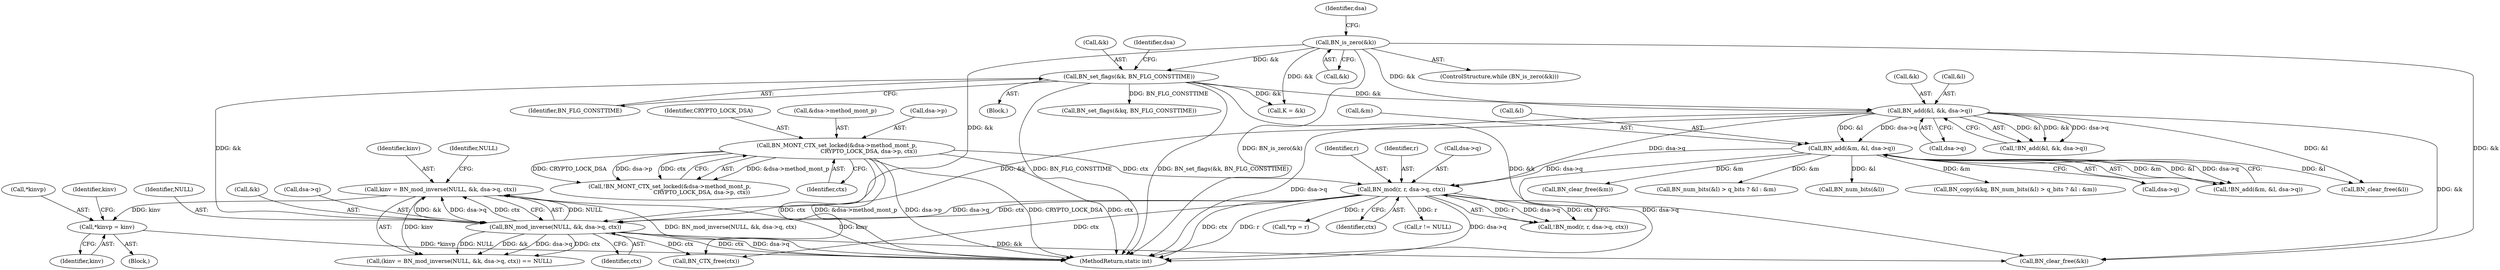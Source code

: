 digraph "0_openssl_43e6a58d4991a451daf4891ff05a48735df871ac@pointer" {
"1000349" [label="(Call,*kinvp = kinv)"];
"1000329" [label="(Call,kinv = BN_mod_inverse(NULL, &k, dsa->q, ctx))"];
"1000331" [label="(Call,BN_mod_inverse(NULL, &k, dsa->q, ctx))"];
"1000270" [label="(Call,BN_add(&l, &k, dsa->q))"];
"1000222" [label="(Call,BN_is_zero(&k))"];
"1000234" [label="(Call,BN_set_flags(&k, BN_FLG_CONSTTIME))"];
"1000319" [label="(Call,BN_mod(r, r, dsa->q, ctx))"];
"1000280" [label="(Call,BN_add(&m, &l, dsa->q))"];
"1000247" [label="(Call,BN_MONT_CTX_set_locked(&dsa->method_mont_p,\n                                    CRYPTO_LOCK_DSA, dsa->p, ctx))"];
"1000285" [label="(Call,dsa->q)"];
"1000331" [label="(Call,BN_mod_inverse(NULL, &k, dsa->q, ctx))"];
"1000273" [label="(Call,&k)"];
"1000391" [label="(Call,BN_clear_free(&k))"];
"1000354" [label="(Identifier,kinv)"];
"1000279" [label="(Call,!BN_add(&m, &l, dsa->q))"];
"1000237" [label="(Identifier,BN_FLG_CONSTTIME)"];
"1000335" [label="(Call,dsa->q)"];
"1000320" [label="(Identifier,r)"];
"1000281" [label="(Call,&m)"];
"1000222" [label="(Call,BN_is_zero(&k))"];
"1000223" [label="(Call,&k)"];
"1000256" [label="(Identifier,ctx)"];
"1000233" [label="(Block,)"];
"1000389" [label="(Call,BN_CTX_free(ctx))"];
"1000318" [label="(Call,!BN_mod(r, r, dsa->q, ctx))"];
"1000110" [label="(Block,)"];
"1000303" [label="(Call,BN_set_flags(&kq, BN_FLG_CONSTTIME))"];
"1000283" [label="(Call,&l)"];
"1000319" [label="(Call,BN_mod(r, r, dsa->q, ctx))"];
"1000252" [label="(Identifier,CRYPTO_LOCK_DSA)"];
"1000271" [label="(Call,&l)"];
"1000364" [label="(Call,*rp = r)"];
"1000325" [label="(Identifier,ctx)"];
"1000280" [label="(Call,BN_add(&m, &l, dsa->q))"];
"1000248" [label="(Call,&dsa->method_mont_p)"];
"1000329" [label="(Call,kinv = BN_mod_inverse(NULL, &k, dsa->q, ctx))"];
"1000275" [label="(Call,dsa->q)"];
"1000235" [label="(Call,&k)"];
"1000405" [label="(MethodReturn,static int)"];
"1000380" [label="(Call,r != NULL)"];
"1000397" [label="(Call,BN_clear_free(&l))"];
"1000221" [label="(ControlStructure,while (BN_is_zero(&k)))"];
"1000229" [label="(Identifier,dsa)"];
"1000253" [label="(Call,dsa->p)"];
"1000339" [label="(Identifier,NULL)"];
"1000400" [label="(Call,BN_clear_free(&m))"];
"1000321" [label="(Identifier,r)"];
"1000292" [label="(Call,BN_num_bits(&l) > q_bits ? &l : &m)"];
"1000241" [label="(Identifier,dsa)"];
"1000269" [label="(Call,!BN_add(&l, &k, dsa->q))"];
"1000349" [label="(Call,*kinvp = kinv)"];
"1000247" [label="(Call,BN_MONT_CTX_set_locked(&dsa->method_mont_p,\n                                    CRYPTO_LOCK_DSA, dsa->p, ctx))"];
"1000246" [label="(Call,!BN_MONT_CTX_set_locked(&dsa->method_mont_p,\n                                    CRYPTO_LOCK_DSA, dsa->p, ctx))"];
"1000234" [label="(Call,BN_set_flags(&k, BN_FLG_CONSTTIME))"];
"1000313" [label="(Call,K = &k)"];
"1000322" [label="(Call,dsa->q)"];
"1000338" [label="(Identifier,ctx)"];
"1000294" [label="(Call,BN_num_bits(&l))"];
"1000289" [label="(Call,BN_copy(&kq, BN_num_bits(&l) > q_bits ? &l : &m))"];
"1000352" [label="(Identifier,kinv)"];
"1000350" [label="(Call,*kinvp)"];
"1000330" [label="(Identifier,kinv)"];
"1000332" [label="(Identifier,NULL)"];
"1000333" [label="(Call,&k)"];
"1000328" [label="(Call,(kinv = BN_mod_inverse(NULL, &k, dsa->q, ctx)) == NULL)"];
"1000270" [label="(Call,BN_add(&l, &k, dsa->q))"];
"1000349" -> "1000110"  [label="AST: "];
"1000349" -> "1000352"  [label="CFG: "];
"1000350" -> "1000349"  [label="AST: "];
"1000352" -> "1000349"  [label="AST: "];
"1000354" -> "1000349"  [label="CFG: "];
"1000349" -> "1000405"  [label="DDG: *kinvp"];
"1000329" -> "1000349"  [label="DDG: kinv"];
"1000329" -> "1000328"  [label="AST: "];
"1000329" -> "1000331"  [label="CFG: "];
"1000330" -> "1000329"  [label="AST: "];
"1000331" -> "1000329"  [label="AST: "];
"1000339" -> "1000329"  [label="CFG: "];
"1000329" -> "1000405"  [label="DDG: BN_mod_inverse(NULL, &k, dsa->q, ctx)"];
"1000329" -> "1000405"  [label="DDG: kinv"];
"1000329" -> "1000328"  [label="DDG: kinv"];
"1000331" -> "1000329"  [label="DDG: NULL"];
"1000331" -> "1000329"  [label="DDG: &k"];
"1000331" -> "1000329"  [label="DDG: dsa->q"];
"1000331" -> "1000329"  [label="DDG: ctx"];
"1000331" -> "1000338"  [label="CFG: "];
"1000332" -> "1000331"  [label="AST: "];
"1000333" -> "1000331"  [label="AST: "];
"1000335" -> "1000331"  [label="AST: "];
"1000338" -> "1000331"  [label="AST: "];
"1000331" -> "1000405"  [label="DDG: ctx"];
"1000331" -> "1000405"  [label="DDG: dsa->q"];
"1000331" -> "1000328"  [label="DDG: NULL"];
"1000331" -> "1000328"  [label="DDG: &k"];
"1000331" -> "1000328"  [label="DDG: dsa->q"];
"1000331" -> "1000328"  [label="DDG: ctx"];
"1000270" -> "1000331"  [label="DDG: &k"];
"1000222" -> "1000331"  [label="DDG: &k"];
"1000234" -> "1000331"  [label="DDG: &k"];
"1000319" -> "1000331"  [label="DDG: dsa->q"];
"1000319" -> "1000331"  [label="DDG: ctx"];
"1000331" -> "1000389"  [label="DDG: ctx"];
"1000331" -> "1000391"  [label="DDG: &k"];
"1000270" -> "1000269"  [label="AST: "];
"1000270" -> "1000275"  [label="CFG: "];
"1000271" -> "1000270"  [label="AST: "];
"1000273" -> "1000270"  [label="AST: "];
"1000275" -> "1000270"  [label="AST: "];
"1000269" -> "1000270"  [label="CFG: "];
"1000270" -> "1000405"  [label="DDG: dsa->q"];
"1000270" -> "1000269"  [label="DDG: &l"];
"1000270" -> "1000269"  [label="DDG: &k"];
"1000270" -> "1000269"  [label="DDG: dsa->q"];
"1000222" -> "1000270"  [label="DDG: &k"];
"1000234" -> "1000270"  [label="DDG: &k"];
"1000270" -> "1000280"  [label="DDG: &l"];
"1000270" -> "1000280"  [label="DDG: dsa->q"];
"1000270" -> "1000319"  [label="DDG: dsa->q"];
"1000270" -> "1000391"  [label="DDG: &k"];
"1000270" -> "1000397"  [label="DDG: &l"];
"1000222" -> "1000221"  [label="AST: "];
"1000222" -> "1000223"  [label="CFG: "];
"1000223" -> "1000222"  [label="AST: "];
"1000229" -> "1000222"  [label="CFG: "];
"1000222" -> "1000405"  [label="DDG: BN_is_zero(&k)"];
"1000222" -> "1000234"  [label="DDG: &k"];
"1000222" -> "1000313"  [label="DDG: &k"];
"1000222" -> "1000391"  [label="DDG: &k"];
"1000234" -> "1000233"  [label="AST: "];
"1000234" -> "1000237"  [label="CFG: "];
"1000235" -> "1000234"  [label="AST: "];
"1000237" -> "1000234"  [label="AST: "];
"1000241" -> "1000234"  [label="CFG: "];
"1000234" -> "1000405"  [label="DDG: BN_FLG_CONSTTIME"];
"1000234" -> "1000405"  [label="DDG: BN_set_flags(&k, BN_FLG_CONSTTIME)"];
"1000234" -> "1000303"  [label="DDG: BN_FLG_CONSTTIME"];
"1000234" -> "1000313"  [label="DDG: &k"];
"1000234" -> "1000391"  [label="DDG: &k"];
"1000319" -> "1000318"  [label="AST: "];
"1000319" -> "1000325"  [label="CFG: "];
"1000320" -> "1000319"  [label="AST: "];
"1000321" -> "1000319"  [label="AST: "];
"1000322" -> "1000319"  [label="AST: "];
"1000325" -> "1000319"  [label="AST: "];
"1000318" -> "1000319"  [label="CFG: "];
"1000319" -> "1000405"  [label="DDG: dsa->q"];
"1000319" -> "1000405"  [label="DDG: ctx"];
"1000319" -> "1000405"  [label="DDG: r"];
"1000319" -> "1000318"  [label="DDG: r"];
"1000319" -> "1000318"  [label="DDG: dsa->q"];
"1000319" -> "1000318"  [label="DDG: ctx"];
"1000280" -> "1000319"  [label="DDG: dsa->q"];
"1000247" -> "1000319"  [label="DDG: ctx"];
"1000319" -> "1000364"  [label="DDG: r"];
"1000319" -> "1000380"  [label="DDG: r"];
"1000319" -> "1000389"  [label="DDG: ctx"];
"1000280" -> "1000279"  [label="AST: "];
"1000280" -> "1000285"  [label="CFG: "];
"1000281" -> "1000280"  [label="AST: "];
"1000283" -> "1000280"  [label="AST: "];
"1000285" -> "1000280"  [label="AST: "];
"1000279" -> "1000280"  [label="CFG: "];
"1000280" -> "1000405"  [label="DDG: dsa->q"];
"1000280" -> "1000279"  [label="DDG: &m"];
"1000280" -> "1000279"  [label="DDG: &l"];
"1000280" -> "1000279"  [label="DDG: dsa->q"];
"1000280" -> "1000289"  [label="DDG: &m"];
"1000280" -> "1000294"  [label="DDG: &l"];
"1000280" -> "1000292"  [label="DDG: &m"];
"1000280" -> "1000397"  [label="DDG: &l"];
"1000280" -> "1000400"  [label="DDG: &m"];
"1000247" -> "1000246"  [label="AST: "];
"1000247" -> "1000256"  [label="CFG: "];
"1000248" -> "1000247"  [label="AST: "];
"1000252" -> "1000247"  [label="AST: "];
"1000253" -> "1000247"  [label="AST: "];
"1000256" -> "1000247"  [label="AST: "];
"1000246" -> "1000247"  [label="CFG: "];
"1000247" -> "1000405"  [label="DDG: &dsa->method_mont_p"];
"1000247" -> "1000405"  [label="DDG: dsa->p"];
"1000247" -> "1000405"  [label="DDG: CRYPTO_LOCK_DSA"];
"1000247" -> "1000405"  [label="DDG: ctx"];
"1000247" -> "1000246"  [label="DDG: &dsa->method_mont_p"];
"1000247" -> "1000246"  [label="DDG: CRYPTO_LOCK_DSA"];
"1000247" -> "1000246"  [label="DDG: dsa->p"];
"1000247" -> "1000246"  [label="DDG: ctx"];
"1000247" -> "1000389"  [label="DDG: ctx"];
}
